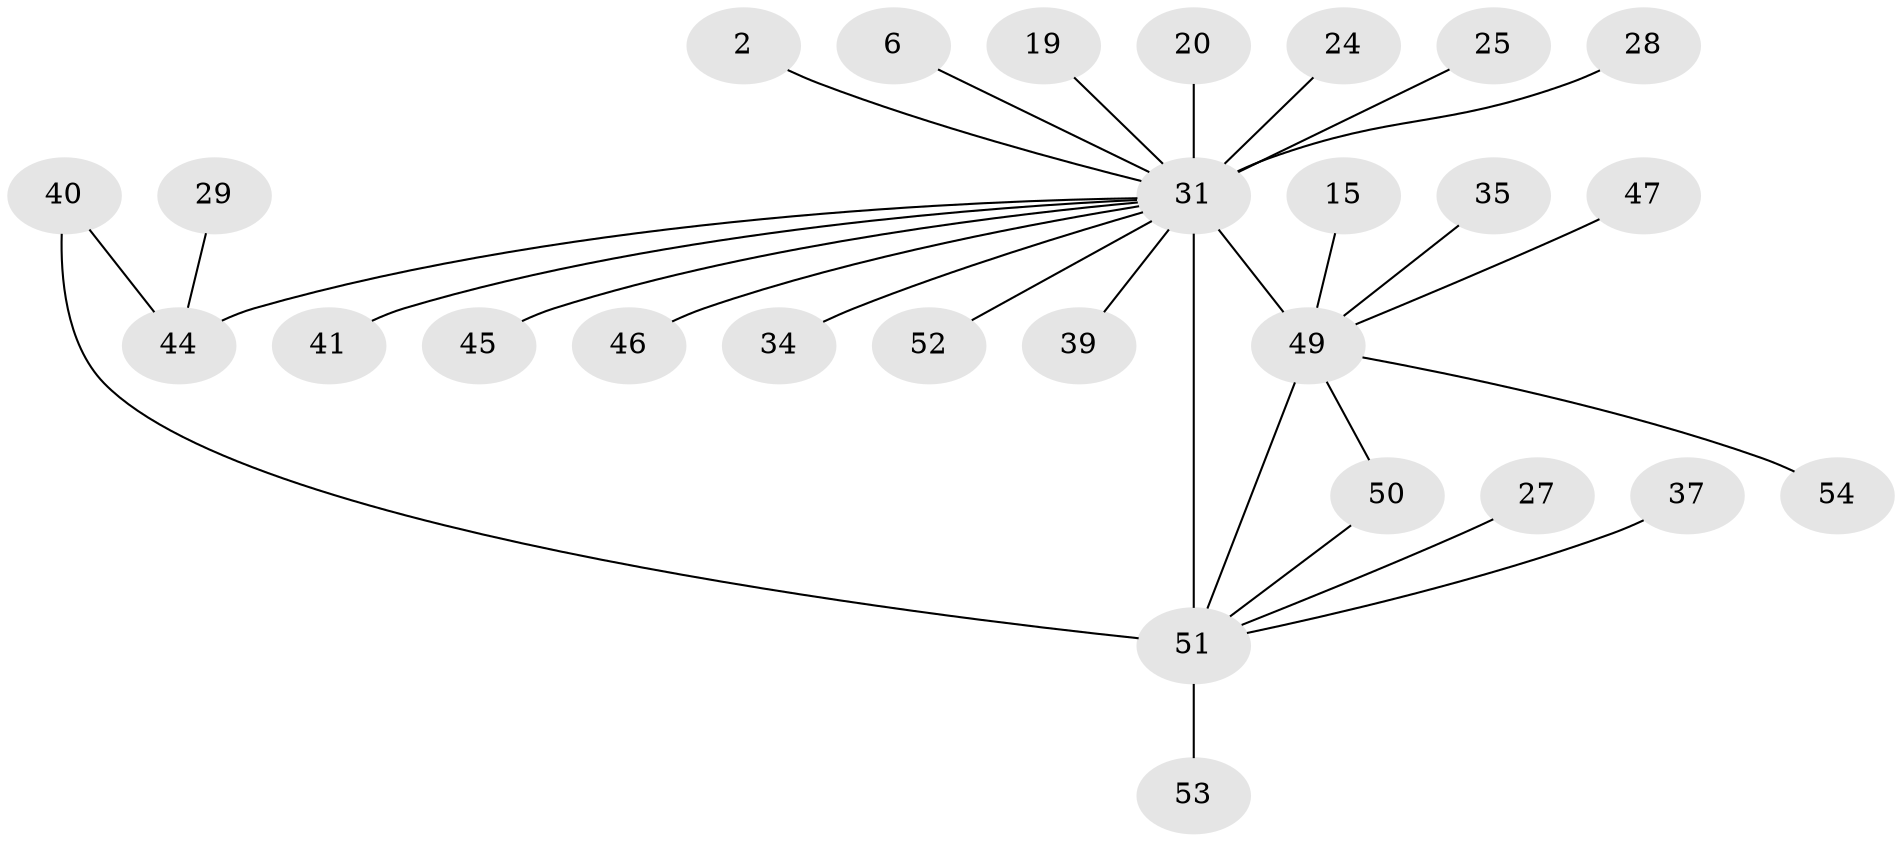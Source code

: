 // original degree distribution, {19: 0.018518518518518517, 1: 0.4444444444444444, 2: 0.25925925925925924, 10: 0.018518518518518517, 3: 0.07407407407407407, 9: 0.018518518518518517, 4: 0.07407407407407407, 7: 0.018518518518518517, 16: 0.018518518518518517, 5: 0.018518518518518517, 6: 0.037037037037037035}
// Generated by graph-tools (version 1.1) at 2025/47/03/09/25 04:47:37]
// undirected, 27 vertices, 29 edges
graph export_dot {
graph [start="1"]
  node [color=gray90,style=filled];
  2;
  6;
  15;
  19;
  20;
  24;
  25;
  27;
  28;
  29;
  31 [super="+5+11"];
  34;
  35;
  37;
  39 [super="+18"];
  40;
  41;
  44 [super="+42"];
  45;
  46;
  47;
  49 [super="+22+43+48"];
  50;
  51 [super="+10+36+16+21+30"];
  52;
  53;
  54 [super="+38"];
  2 -- 31;
  6 -- 31;
  15 -- 49;
  19 -- 31;
  20 -- 31;
  24 -- 31;
  25 -- 31;
  27 -- 51;
  28 -- 31;
  29 -- 44;
  31 -- 51 [weight=7];
  31 -- 44 [weight=5];
  31 -- 34;
  31 -- 39;
  31 -- 41;
  31 -- 45;
  31 -- 46;
  31 -- 52;
  31 -- 49 [weight=9];
  35 -- 49;
  37 -- 51;
  40 -- 51;
  40 -- 44;
  47 -- 49;
  49 -- 54 [weight=2];
  49 -- 50;
  49 -- 51;
  50 -- 51;
  51 -- 53;
}

